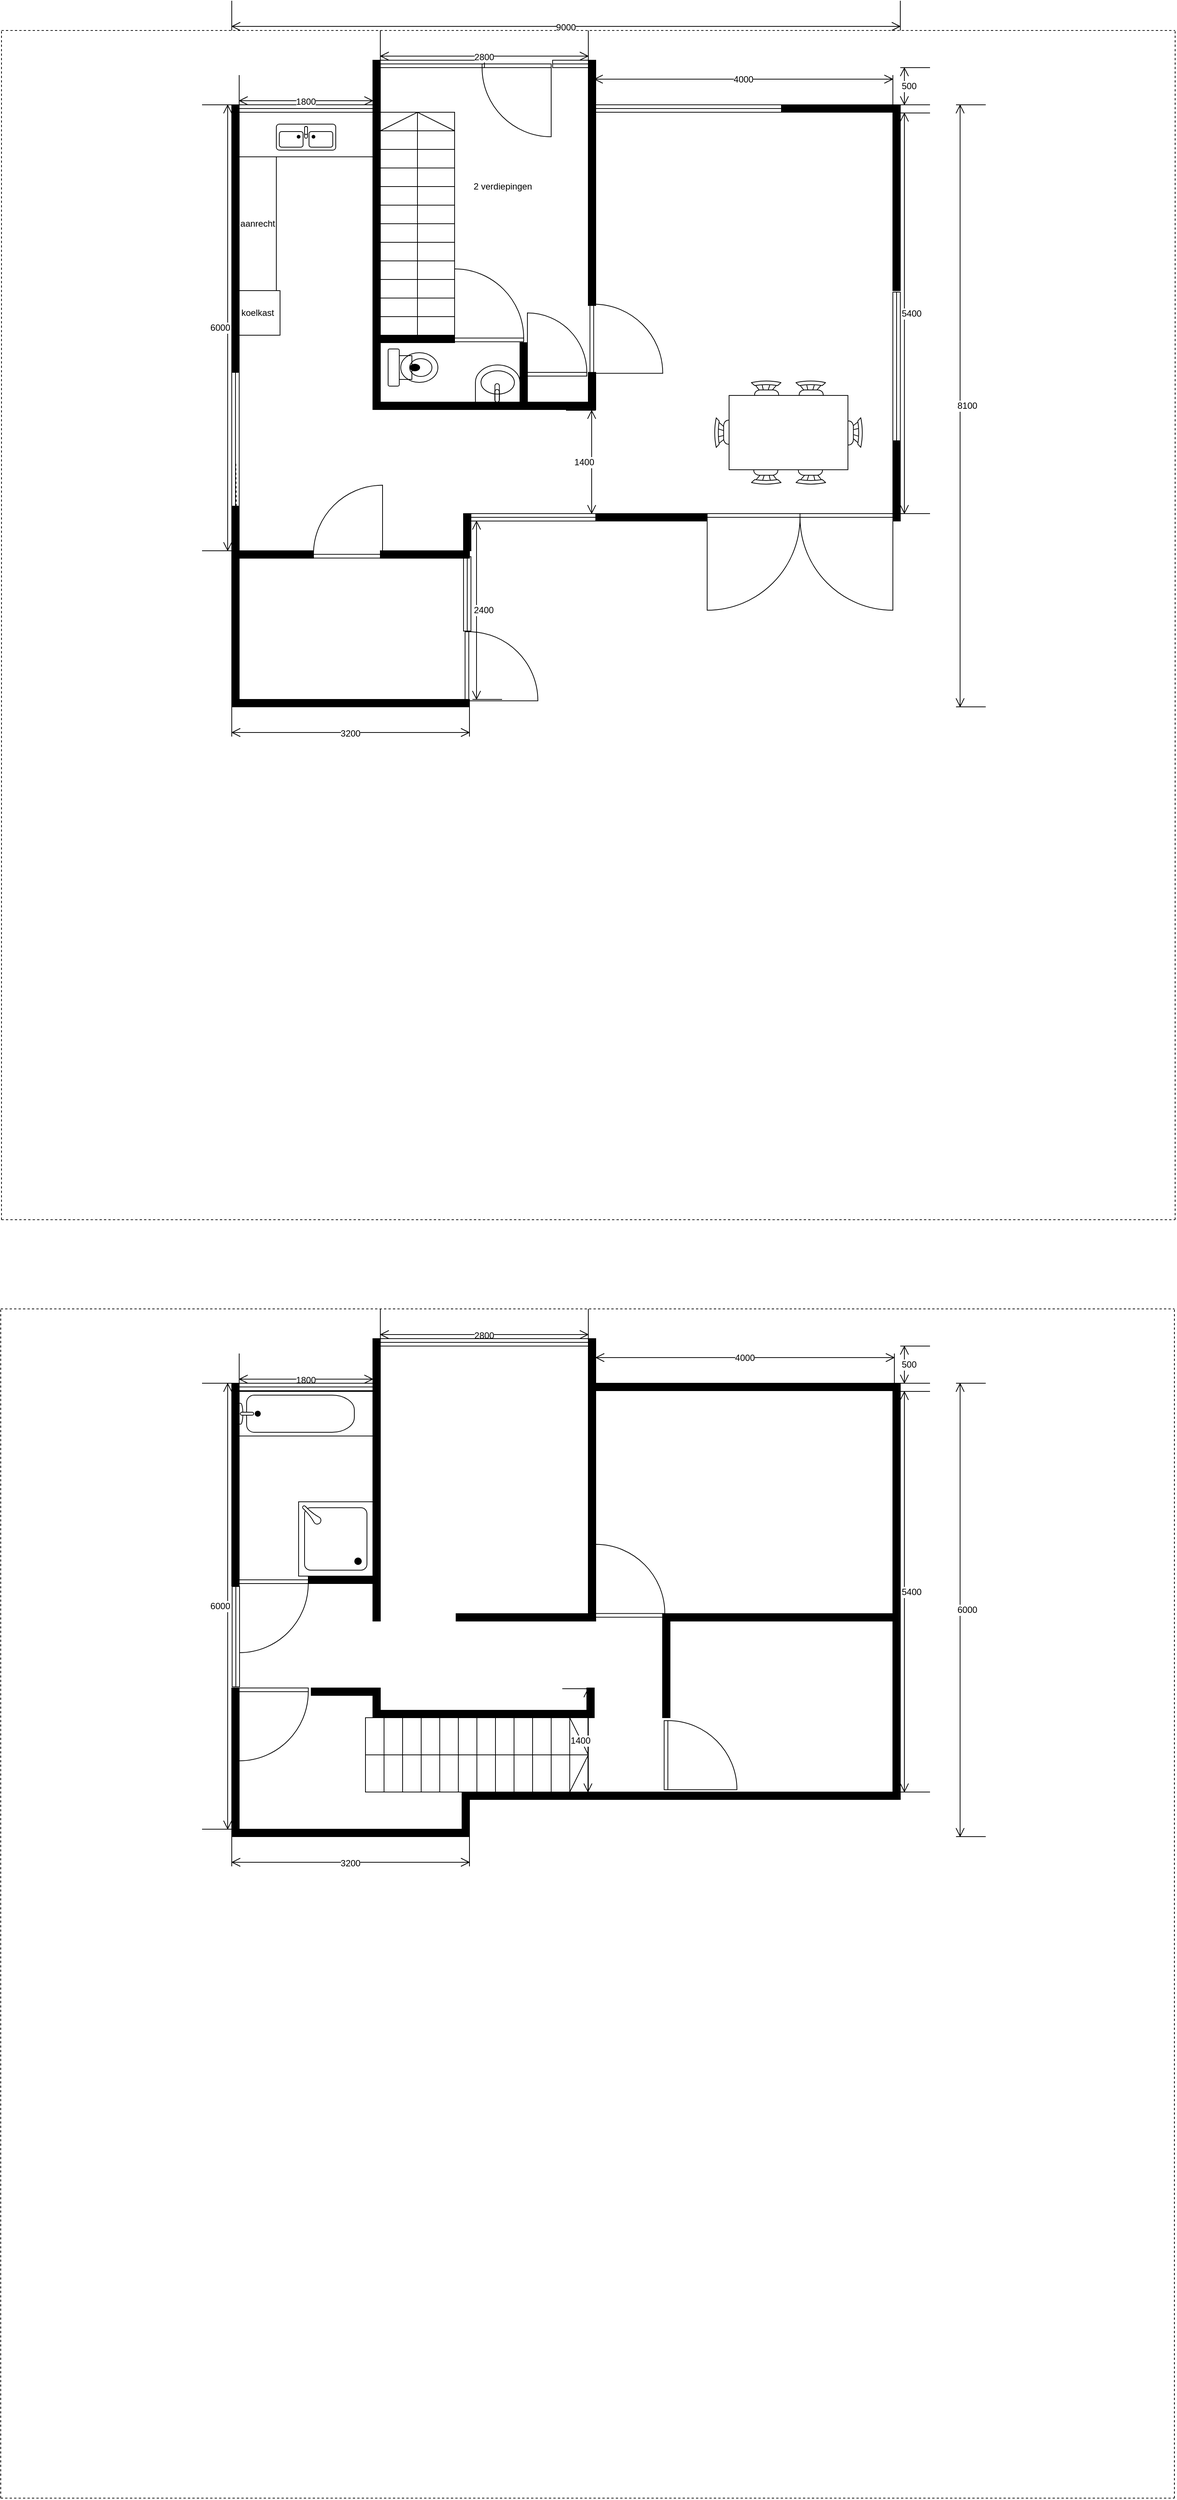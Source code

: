 <mxfile version="12.3.2" type="device" pages="1"><diagram name="Page-1" id="38b20595-45e3-9b7f-d5ca-b57f44c5b66d"><mxGraphModel dx="1300" dy="1983" grid="1" gridSize="10" guides="1" tooltips="1" connect="1" arrows="1" fold="1" page="1" pageScale="1" pageWidth="1100" pageHeight="850" background="#ffffff" math="0" shadow="0"><root><mxCell id="0"/><mxCell id="1" parent="0"/><mxCell id="1JDMGnojku8wExI22cnZ-4" value="" style="verticalLabelPosition=bottom;html=1;verticalAlign=top;align=center;shape=mxgraph.floorplan.wall;fillColor=#000000;direction=south;" parent="1" vertex="1"><mxGeometry x="350" y="140" width="10" height="360" as="geometry"/></mxCell><mxCell id="1JDMGnojku8wExI22cnZ-6" value="" style="verticalLabelPosition=bottom;html=1;verticalAlign=top;align=center;shape=mxgraph.floorplan.stairs;direction=south;fillColor=none;rotation=180;" parent="1" vertex="1"><mxGeometry x="550" y="150" width="100" height="300" as="geometry"/></mxCell><mxCell id="1JDMGnojku8wExI22cnZ-8" value="" style="rounded=0;whiteSpace=wrap;html=1;fillColor=none;" parent="1" vertex="1"><mxGeometry x="360" y="150" width="180" height="60" as="geometry"/></mxCell><mxCell id="1JDMGnojku8wExI22cnZ-10" value="koelkast" style="rounded=0;whiteSpace=wrap;html=1;fillColor=none;" parent="1" vertex="1"><mxGeometry x="355" y="390" width="60" height="60" as="geometry"/></mxCell><mxCell id="1JDMGnojku8wExI22cnZ-11" value="aanrecht" style="rounded=0;whiteSpace=wrap;html=1;fillColor=none;" parent="1" vertex="1"><mxGeometry x="360" y="210" width="50" height="180" as="geometry"/></mxCell><mxCell id="1JDMGnojku8wExI22cnZ-14" value="" style="verticalLabelPosition=bottom;html=1;verticalAlign=top;align=center;shape=mxgraph.floorplan.doorRight;aspect=fixed;fillColor=none;" parent="1" vertex="1"><mxGeometry x="687" y="85" width="93" height="98.81" as="geometry"/></mxCell><mxCell id="1JDMGnojku8wExI22cnZ-16" value="" style="verticalLabelPosition=bottom;html=1;verticalAlign=top;align=center;shape=mxgraph.floorplan.wall;fillColor=#000000;direction=south;" parent="1" vertex="1"><mxGeometry x="830" y="80" width="10" height="330" as="geometry"/></mxCell><UserObject label="2 verdiepingen" placeholders="1" name="Variable" id="1JDMGnojku8wExI22cnZ-18"><mxCell style="text;html=1;strokeColor=none;fillColor=none;align=center;verticalAlign=middle;whiteSpace=wrap;overflow=hidden;" parent="1" vertex="1"><mxGeometry x="670" y="240" width="90" height="20" as="geometry"/></mxCell></UserObject><mxCell id="1JDMGnojku8wExI22cnZ-28" value="" style="verticalLabelPosition=bottom;html=1;verticalAlign=top;align=center;shape=mxgraph.floorplan.wallCorner;fillColor=#000000;direction=south;" parent="1" vertex="1"><mxGeometry x="1090" y="140" width="160" height="250" as="geometry"/></mxCell><mxCell id="1JDMGnojku8wExI22cnZ-29" value="" style="verticalLabelPosition=bottom;html=1;verticalAlign=top;align=center;shape=mxgraph.floorplan.window;fillColor=none;" parent="1" vertex="1"><mxGeometry x="840" y="140" width="250" height="10" as="geometry"/></mxCell><mxCell id="1JDMGnojku8wExI22cnZ-30" value="" style="verticalLabelPosition=bottom;html=1;verticalAlign=top;align=center;shape=mxgraph.floorplan.window;fillColor=none;" parent="1" vertex="1"><mxGeometry x="550" y="80" width="140" height="10" as="geometry"/></mxCell><mxCell id="1JDMGnojku8wExI22cnZ-32" value="" style="verticalLabelPosition=bottom;html=1;verticalAlign=top;align=center;shape=mxgraph.floorplan.window;fillColor=none;" parent="1" vertex="1"><mxGeometry x="360" y="140" width="180" height="10" as="geometry"/></mxCell><mxCell id="1JDMGnojku8wExI22cnZ-33" value="" style="verticalLabelPosition=bottom;html=1;verticalAlign=top;align=center;shape=mxgraph.floorplan.doorLeft;aspect=fixed;fillColor=none;rotation=-90;" parent="1" vertex="1"><mxGeometry x="835" y="405.5" width="93" height="98.58" as="geometry"/></mxCell><mxCell id="1JDMGnojku8wExI22cnZ-49" value="" style="endArrow=none;dashed=1;html=1;" parent="1" edge="1"><mxGeometry width="50" height="50" relative="1" as="geometry"><mxPoint x="40" y="40" as="sourcePoint"/><mxPoint x="1620" y="40" as="targetPoint"/></mxGeometry></mxCell><mxCell id="1JDMGnojku8wExI22cnZ-50" value="" style="endArrow=none;dashed=1;html=1;" parent="1" edge="1"><mxGeometry width="50" height="50" relative="1" as="geometry"><mxPoint x="40" y="1640" as="sourcePoint"/><mxPoint x="1620" y="1640" as="targetPoint"/></mxGeometry></mxCell><mxCell id="1JDMGnojku8wExI22cnZ-51" value="" style="endArrow=none;dashed=1;html=1;" parent="1" edge="1"><mxGeometry width="50" height="50" relative="1" as="geometry"><mxPoint x="1620" y="1640" as="sourcePoint"/><mxPoint x="1620" y="40" as="targetPoint"/></mxGeometry></mxCell><mxCell id="1JDMGnojku8wExI22cnZ-53" value="" style="verticalLabelPosition=bottom;html=1;verticalAlign=top;align=center;shape=mxgraph.floorplan.sink_double;fillColor=none;" parent="1" vertex="1"><mxGeometry x="410" y="166" width="80" height="35" as="geometry"/></mxCell><mxCell id="1JDMGnojku8wExI22cnZ-55" value="" style="verticalLabelPosition=bottom;html=1;verticalAlign=top;align=center;shape=mxgraph.floorplan.toilet;fillColor=none;rotation=-90;" parent="1" vertex="1"><mxGeometry x="569" y="460" width="50" height="67" as="geometry"/></mxCell><mxCell id="1JDMGnojku8wExI22cnZ-56" value="" style="verticalLabelPosition=bottom;html=1;verticalAlign=top;align=center;shape=mxgraph.floorplan.wallCorner;fillColor=#000000;direction=north" parent="1" vertex="1"><mxGeometry x="540" y="80" width="300" height="470" as="geometry"/></mxCell><mxCell id="1JDMGnojku8wExI22cnZ-57" value="" style="verticalLabelPosition=bottom;html=1;verticalAlign=top;align=center;shape=mxgraph.floorplan.wall;fillColor=#000000;direction=south;" parent="1" vertex="1"><mxGeometry x="830" y="500" width="10" height="40" as="geometry"/></mxCell><mxCell id="1JDMGnojku8wExI22cnZ-58" value="" style="verticalLabelPosition=bottom;html=1;verticalAlign=top;align=center;shape=mxgraph.floorplan.wall;fillColor=#000000;" parent="1" vertex="1"><mxGeometry x="550" y="450" width="100" height="10" as="geometry"/></mxCell><mxCell id="1JDMGnojku8wExI22cnZ-59" value="" style="verticalLabelPosition=bottom;html=1;verticalAlign=top;align=center;shape=mxgraph.floorplan.doorRight;aspect=fixed;fillColor=none;rotation=-180;" parent="1" vertex="1"><mxGeometry x="650" y="360" width="93" height="98.81" as="geometry"/></mxCell><mxCell id="1JDMGnojku8wExI22cnZ-60" value="" style="verticalLabelPosition=bottom;html=1;verticalAlign=top;align=center;shape=mxgraph.floorplan.wall;fillColor=#000000;direction=south;" parent="1" vertex="1"><mxGeometry x="738" y="460" width="10" height="90" as="geometry"/></mxCell><mxCell id="1JDMGnojku8wExI22cnZ-61" value="" style="verticalLabelPosition=bottom;html=1;verticalAlign=top;align=center;shape=mxgraph.floorplan.sink_1;fillColor=none;rotation=180;" parent="1" vertex="1"><mxGeometry x="678" y="490" width="60" height="55" as="geometry"/></mxCell><mxCell id="1JDMGnojku8wExI22cnZ-62" value="" style="verticalLabelPosition=bottom;html=1;verticalAlign=top;align=center;shape=mxgraph.floorplan.doorRight;aspect=fixed;fillColor=none;rotation=180;" parent="1" vertex="1"><mxGeometry x="748" y="420" width="80" height="85" as="geometry"/></mxCell><mxCell id="1JDMGnojku8wExI22cnZ-64" value="" style="verticalLabelPosition=bottom;html=1;verticalAlign=top;align=center;shape=mxgraph.floorplan.doorDouble;aspect=fixed;fillColor=none;" parent="1" vertex="1"><mxGeometry x="990" y="690" width="250" height="133" as="geometry"/></mxCell><mxCell id="1JDMGnojku8wExI22cnZ-66" value="" style="verticalLabelPosition=bottom;html=1;verticalAlign=top;align=center;shape=mxgraph.floorplan.window;fillColor=none;" parent="1" vertex="1"><mxGeometry x="670" y="690" width="170" height="10" as="geometry"/></mxCell><mxCell id="1JDMGnojku8wExI22cnZ-67" value="" style="verticalLabelPosition=bottom;html=1;verticalAlign=top;align=center;shape=mxgraph.floorplan.window;fillColor=none;" parent="1" vertex="1"><mxGeometry x="782" y="80" width="48" height="10" as="geometry"/></mxCell><mxCell id="1JDMGnojku8wExI22cnZ-68" value="" style="verticalLabelPosition=bottom;html=1;verticalAlign=top;align=center;shape=mxgraph.floorplan.doorLeft;aspect=fixed;fillColor=none;rotation=-90;" parent="1" vertex="1"><mxGeometry x="667" y="846" width="93" height="98.81" as="geometry"/></mxCell><mxCell id="1JDMGnojku8wExI22cnZ-70" value="" style="verticalLabelPosition=bottom;html=1;verticalAlign=top;align=center;shape=mxgraph.floorplan.window;fillColor=none;rotation=90;" parent="1" vertex="1"><mxGeometry x="617" y="793" width="100" height="10" as="geometry"/></mxCell><mxCell id="1JDMGnojku8wExI22cnZ-74" value="" style="verticalLabelPosition=bottom;html=1;verticalAlign=top;align=center;shape=mxgraph.floorplan.wall;fillColor=#000000;" parent="1" vertex="1"><mxGeometry x="550" y="740" width="120" height="10" as="geometry"/></mxCell><mxCell id="1JDMGnojku8wExI22cnZ-77" value="" style="verticalLabelPosition=bottom;html=1;verticalAlign=top;align=center;shape=mxgraph.floorplan.doorLeft;aspect=fixed;fillColor=none;rotation=180;" parent="1" vertex="1"><mxGeometry x="460" y="651" width="93" height="98.81" as="geometry"/></mxCell><mxCell id="1JDMGnojku8wExI22cnZ-80" value="" style="verticalLabelPosition=bottom;html=1;verticalAlign=top;align=center;shape=mxgraph.floorplan.window;fillColor=none;rotation=-90;" parent="1" vertex="1"><mxGeometry x="263" y="583" width="184" height="10" as="geometry"/></mxCell><mxCell id="1JDMGnojku8wExI22cnZ-83" value="" style="endArrow=none;dashed=1;html=1;" parent="1" source="1JDMGnojku8wExI22cnZ-80" edge="1"><mxGeometry width="50" height="50" relative="1" as="geometry"><mxPoint x="355.187" y="625.5" as="sourcePoint"/><mxPoint x="355.372" y="620" as="targetPoint"/></mxGeometry></mxCell><mxCell id="1JDMGnojku8wExI22cnZ-84" value="4000" style="shape=dimension;direction=west;whiteSpace=wrap;html=1;align=center;points=[];verticalAlign=top;spacingTop=-8;labelBackgroundColor=#ffffff;fillColor=none;" parent="1" vertex="1"><mxGeometry x="838" y="100" width="402" height="40" as="geometry"/></mxCell><mxCell id="1JDMGnojku8wExI22cnZ-85" value="" style="verticalLabelPosition=bottom;html=1;verticalAlign=top;align=center;shape=mxgraph.floorplan.wall;fillColor=#000000;" parent="1" vertex="1"><mxGeometry x="360" y="740" width="100" height="10" as="geometry"/></mxCell><mxCell id="1JDMGnojku8wExI22cnZ-86" value="" style="endArrow=none;dashed=1;html=1;" parent="1" edge="1"><mxGeometry width="50" height="50" relative="1" as="geometry"><mxPoint x="40" y="1640" as="sourcePoint"/><mxPoint x="40" y="40" as="targetPoint"/></mxGeometry></mxCell><mxCell id="1JDMGnojku8wExI22cnZ-93" value="" style="verticalLabelPosition=bottom;html=1;verticalAlign=top;align=center;shape=mxgraph.floorplan.wallCorner;fillColor=#000000;direction=north" parent="1" vertex="1"><mxGeometry x="350" y="680" width="320" height="270" as="geometry"/></mxCell><mxCell id="1JDMGnojku8wExI22cnZ-94" value="" style="verticalLabelPosition=bottom;html=1;verticalAlign=top;align=center;shape=mxgraph.floorplan.window;fillColor=none;rotation=90;" parent="1" vertex="1"><mxGeometry x="1145" y="487" width="200" height="10" as="geometry"/></mxCell><mxCell id="1JDMGnojku8wExI22cnZ-95" value="" style="verticalLabelPosition=bottom;html=1;verticalAlign=top;align=center;shape=mxgraph.floorplan.wall;fillColor=#000000;direction=south;" parent="1" vertex="1"><mxGeometry x="1240" y="593" width="10" height="107" as="geometry"/></mxCell><mxCell id="1JDMGnojku8wExI22cnZ-96" value="1400&lt;br&gt;" style="shape=dimension;direction=north;whiteSpace=wrap;html=1;align=right;points=[];verticalAlign=middle;labelBackgroundColor=#ffffff;fillColor=none;" parent="1" vertex="1"><mxGeometry x="800" y="551" width="40" height="139" as="geometry"/></mxCell><mxCell id="1JDMGnojku8wExI22cnZ-99" value="" style="verticalLabelPosition=bottom;html=1;verticalAlign=top;align=center;shape=mxgraph.floorplan.wall;fillColor=#000000;" parent="1" vertex="1"><mxGeometry x="840" y="690" width="150" height="10" as="geometry"/></mxCell><mxCell id="1JDMGnojku8wExI22cnZ-100" value="" style="verticalLabelPosition=bottom;html=1;verticalAlign=top;align=center;shape=mxgraph.floorplan.wall;fillColor=#000000;direction=south;" parent="1" vertex="1"><mxGeometry x="662" y="690" width="10" height="50" as="geometry"/></mxCell><mxCell id="1JDMGnojku8wExI22cnZ-101" value="" style="endArrow=none;dashed=1;html=1;" parent="1" edge="1"><mxGeometry width="50" height="50" relative="1" as="geometry"><mxPoint x="39" y="1760" as="sourcePoint"/><mxPoint x="1619" y="1760" as="targetPoint"/></mxGeometry></mxCell><mxCell id="1JDMGnojku8wExI22cnZ-102" value="" style="endArrow=none;dashed=1;html=1;" parent="1" edge="1"><mxGeometry width="50" height="50" relative="1" as="geometry"><mxPoint x="39" y="3360" as="sourcePoint"/><mxPoint x="1619" y="3360" as="targetPoint"/></mxGeometry></mxCell><mxCell id="1JDMGnojku8wExI22cnZ-103" value="" style="endArrow=none;dashed=1;html=1;" parent="1" edge="1"><mxGeometry width="50" height="50" relative="1" as="geometry"><mxPoint x="1619" y="3360" as="sourcePoint"/><mxPoint x="1619" y="1760" as="targetPoint"/></mxGeometry></mxCell><mxCell id="1JDMGnojku8wExI22cnZ-104" value="" style="endArrow=none;dashed=1;html=1;" parent="1" edge="1"><mxGeometry width="50" height="50" relative="1" as="geometry"><mxPoint x="39" y="3360" as="sourcePoint"/><mxPoint x="39" y="1760" as="targetPoint"/></mxGeometry></mxCell><mxCell id="1JDMGnojku8wExI22cnZ-105" value="6000" style="shape=dimension;direction=north;whiteSpace=wrap;html=1;align=right;points=[];verticalAlign=middle;labelBackgroundColor=#ffffff;fillColor=none;" parent="1" vertex="1"><mxGeometry x="310" y="140" width="40" height="600" as="geometry"/></mxCell><mxCell id="1JDMGnojku8wExI22cnZ-106" value="1800&lt;br&gt;" style="shape=dimension;whiteSpace=wrap;html=1;align=center;points=[];verticalAlign=bottom;spacingBottom=-5;labelBackgroundColor=#ffffff;fillColor=none;" parent="1" vertex="1"><mxGeometry x="360" y="100" width="180" height="40" as="geometry"/></mxCell><mxCell id="1JDMGnojku8wExI22cnZ-107" value="2800" style="shape=dimension;whiteSpace=wrap;html=1;align=center;points=[];verticalAlign=bottom;spacingBottom=-5;labelBackgroundColor=#ffffff;fillColor=none;" parent="1" vertex="1"><mxGeometry x="550" y="40" width="280" height="40" as="geometry"/></mxCell><mxCell id="1JDMGnojku8wExI22cnZ-108" value="9000&lt;br&gt;" style="shape=dimension;whiteSpace=wrap;html=1;align=center;points=[];verticalAlign=bottom;spacingBottom=-5;labelBackgroundColor=#ffffff;fillColor=none;" parent="1" vertex="1"><mxGeometry x="350" width="900" height="40" as="geometry"/></mxCell><mxCell id="1JDMGnojku8wExI22cnZ-109" value="8100" style="shape=dimension;direction=south;whiteSpace=wrap;html=1;align=left;points=[];verticalAlign=middle;labelBackgroundColor=#ffffff;fillColor=none;" parent="1" vertex="1"><mxGeometry x="1325" y="140" width="40" height="810" as="geometry"/></mxCell><mxCell id="1JDMGnojku8wExI22cnZ-111" value="5400" style="shape=dimension;direction=south;whiteSpace=wrap;html=1;align=left;points=[];verticalAlign=middle;labelBackgroundColor=#ffffff;fillColor=none;" parent="1" vertex="1"><mxGeometry x="1250" y="151" width="40" height="539" as="geometry"/></mxCell><mxCell id="1JDMGnojku8wExI22cnZ-112" value="2400&lt;br&gt;" style="shape=dimension;direction=south;whiteSpace=wrap;html=1;align=left;points=[];verticalAlign=middle;labelBackgroundColor=#ffffff;fillColor=none;" parent="1" vertex="1"><mxGeometry x="674" y="700" width="40" height="240" as="geometry"/></mxCell><mxCell id="1JDMGnojku8wExI22cnZ-113" value="500" style="shape=dimension;direction=south;whiteSpace=wrap;html=1;align=left;points=[];verticalAlign=middle;labelBackgroundColor=#ffffff;fillColor=none;" parent="1" vertex="1"><mxGeometry x="1250" y="90" width="40" height="50" as="geometry"/></mxCell><mxCell id="sP8TrKM2C8Txnygdj8B0-2" value="4000" style="shape=dimension;direction=west;whiteSpace=wrap;html=1;align=center;points=[];verticalAlign=top;spacingTop=-8;labelBackgroundColor=#ffffff;fillColor=none;" vertex="1" parent="1"><mxGeometry x="840" y="1820" width="402" height="40" as="geometry"/></mxCell><mxCell id="sP8TrKM2C8Txnygdj8B0-3" value="1800&lt;br&gt;" style="shape=dimension;whiteSpace=wrap;html=1;align=center;points=[];verticalAlign=bottom;spacingBottom=-5;labelBackgroundColor=#ffffff;fillColor=none;" vertex="1" parent="1"><mxGeometry x="360" y="1820" width="180" height="40" as="geometry"/></mxCell><mxCell id="sP8TrKM2C8Txnygdj8B0-4" value="2800" style="shape=dimension;whiteSpace=wrap;html=1;align=center;points=[];verticalAlign=bottom;spacingBottom=-5;labelBackgroundColor=#ffffff;fillColor=none;" vertex="1" parent="1"><mxGeometry x="550" y="1760" width="280" height="40" as="geometry"/></mxCell><mxCell id="sP8TrKM2C8Txnygdj8B0-5" value="500" style="shape=dimension;direction=south;whiteSpace=wrap;html=1;align=left;points=[];verticalAlign=middle;labelBackgroundColor=#ffffff;fillColor=none;" vertex="1" parent="1"><mxGeometry x="1250" y="1810" width="40" height="50" as="geometry"/></mxCell><mxCell id="sP8TrKM2C8Txnygdj8B0-6" value="" style="verticalLabelPosition=bottom;html=1;verticalAlign=top;align=center;shape=mxgraph.floorplan.window;" vertex="1" parent="1"><mxGeometry x="550" y="1800" width="280" height="10" as="geometry"/></mxCell><mxCell id="sP8TrKM2C8Txnygdj8B0-13" value="6000" style="shape=dimension;direction=north;whiteSpace=wrap;html=1;align=right;points=[];verticalAlign=middle;labelBackgroundColor=#ffffff;fillColor=none;" vertex="1" parent="1"><mxGeometry x="310" y="1860" width="40" height="600" as="geometry"/></mxCell><mxCell id="sP8TrKM2C8Txnygdj8B0-14" value="6000" style="shape=dimension;direction=south;whiteSpace=wrap;html=1;align=left;points=[];verticalAlign=middle;labelBackgroundColor=#ffffff;fillColor=none;" vertex="1" parent="1"><mxGeometry x="1325" y="1860" width="40" height="610" as="geometry"/></mxCell><mxCell id="sP8TrKM2C8Txnygdj8B0-15" value="5400" style="shape=dimension;direction=south;whiteSpace=wrap;html=1;align=left;points=[];verticalAlign=middle;labelBackgroundColor=#ffffff;fillColor=none;" vertex="1" parent="1"><mxGeometry x="1250" y="1871" width="40" height="539" as="geometry"/></mxCell><mxCell id="sP8TrKM2C8Txnygdj8B0-16" value="" style="verticalLabelPosition=bottom;html=1;verticalAlign=top;align=center;shape=mxgraph.floorplan.wallCorner;fillColor=#000000;direction=north" vertex="1" parent="1"><mxGeometry x="350" y="2270" width="320" height="200" as="geometry"/></mxCell><mxCell id="sP8TrKM2C8Txnygdj8B0-17" value="" style="verticalLabelPosition=bottom;html=1;verticalAlign=top;align=center;shape=mxgraph.floorplan.wallCorner;fillColor=#000000;direction=south;" vertex="1" parent="1"><mxGeometry x="840" y="1860" width="410" height="560" as="geometry"/></mxCell><mxCell id="sP8TrKM2C8Txnygdj8B0-18" value="3200" style="shape=dimension;whiteSpace=wrap;html=1;align=center;points=[];verticalAlign=bottom;spacingBottom=-5;labelBackgroundColor=#ffffff" vertex="1" parent="1"><mxGeometry x="350" y="950" width="320" height="40" as="geometry"/></mxCell><mxCell id="sP8TrKM2C8Txnygdj8B0-19" value="3200" style="shape=dimension;whiteSpace=wrap;html=1;align=center;points=[];verticalAlign=bottom;spacingBottom=-5;labelBackgroundColor=#ffffff" vertex="1" parent="1"><mxGeometry x="350" y="2470" width="320" height="40" as="geometry"/></mxCell><mxCell id="sP8TrKM2C8Txnygdj8B0-20" value="" style="verticalLabelPosition=bottom;html=1;verticalAlign=top;align=center;shape=mxgraph.floorplan.wall;fillColor=#000000;" vertex="1" parent="1"><mxGeometry x="660" y="2410" width="580" height="10" as="geometry"/></mxCell><mxCell id="sP8TrKM2C8Txnygdj8B0-21" value="" style="verticalLabelPosition=bottom;html=1;verticalAlign=top;align=center;shape=mxgraph.floorplan.wall;fillColor=#000000;direction=south;" vertex="1" parent="1"><mxGeometry x="660" y="2420" width="10" height="40" as="geometry"/></mxCell><mxCell id="sP8TrKM2C8Txnygdj8B0-22" value="" style="verticalLabelPosition=bottom;html=1;verticalAlign=top;align=center;shape=mxgraph.floorplan.wall;fillColor=#000000;direction=south;" vertex="1" parent="1"><mxGeometry x="830" y="1800" width="10" height="380" as="geometry"/></mxCell><mxCell id="sP8TrKM2C8Txnygdj8B0-23" value="" style="verticalLabelPosition=bottom;html=1;verticalAlign=top;align=center;shape=mxgraph.floorplan.wall;fillColor=#000000;direction=south;" vertex="1" parent="1"><mxGeometry x="540" y="1800" width="10" height="380" as="geometry"/></mxCell><mxCell id="sP8TrKM2C8Txnygdj8B0-25" value="" style="verticalLabelPosition=bottom;html=1;verticalAlign=top;align=center;shape=mxgraph.floorplan.window;" vertex="1" parent="1"><mxGeometry x="360" y="1860" width="180" height="10" as="geometry"/></mxCell><mxCell id="sP8TrKM2C8Txnygdj8B0-26" value="" style="verticalLabelPosition=bottom;html=1;verticalAlign=top;align=center;shape=mxgraph.floorplan.bathtub;" vertex="1" parent="1"><mxGeometry x="360" y="1871" width="180" height="60" as="geometry"/></mxCell><mxCell id="sP8TrKM2C8Txnygdj8B0-27" value="" style="verticalLabelPosition=bottom;html=1;verticalAlign=top;align=center;shape=mxgraph.floorplan.shower;rotation=-90;" vertex="1" parent="1"><mxGeometry x="440" y="2019.5" width="100" height="100" as="geometry"/></mxCell><mxCell id="sP8TrKM2C8Txnygdj8B0-28" value="" style="verticalLabelPosition=bottom;html=1;verticalAlign=top;align=center;shape=mxgraph.floorplan.doorLeft;aspect=fixed;" vertex="1" parent="1"><mxGeometry x="360" y="2124.5" width="93" height="98.81" as="geometry"/></mxCell><mxCell id="sP8TrKM2C8Txnygdj8B0-29" value="" style="verticalLabelPosition=bottom;html=1;verticalAlign=top;align=center;shape=mxgraph.floorplan.wall;fillColor=#000000;" vertex="1" parent="1"><mxGeometry x="453" y="2119.5" width="86" height="10" as="geometry"/></mxCell><mxCell id="sP8TrKM2C8Txnygdj8B0-30" value="" style="verticalLabelPosition=bottom;html=1;verticalAlign=top;align=center;shape=mxgraph.floorplan.chair;shadow=0;" vertex="1" parent="1"><mxGeometry x="1049.5" y="511" width="40" height="52" as="geometry"/></mxCell><mxCell id="sP8TrKM2C8Txnygdj8B0-31" value="" style="verticalLabelPosition=bottom;html=1;verticalAlign=top;align=center;shape=mxgraph.floorplan.chair;shadow=0;direction=west;" vertex="1" parent="1"><mxGeometry x="1049.5" y="599" width="40" height="52" as="geometry"/></mxCell><mxCell id="sP8TrKM2C8Txnygdj8B0-32" value="" style="verticalLabelPosition=bottom;html=1;verticalAlign=top;align=center;shape=mxgraph.floorplan.chair;shadow=0;direction=north;" vertex="1" parent="1"><mxGeometry x="999.5" y="561" width="52" height="40" as="geometry"/></mxCell><mxCell id="sP8TrKM2C8Txnygdj8B0-33" value="" style="verticalLabelPosition=bottom;html=1;verticalAlign=top;align=center;shape=mxgraph.floorplan.chair;shadow=0;direction=south" vertex="1" parent="1"><mxGeometry x="1147.5" y="561" width="52" height="40" as="geometry"/></mxCell><mxCell id="sP8TrKM2C8Txnygdj8B0-34" value="" style="verticalLabelPosition=bottom;html=1;verticalAlign=top;align=center;shape=mxgraph.floorplan.chair;shadow=0;" vertex="1" parent="1"><mxGeometry x="1109.5" y="511" width="40" height="52" as="geometry"/></mxCell><mxCell id="sP8TrKM2C8Txnygdj8B0-35" value="" style="verticalLabelPosition=bottom;html=1;verticalAlign=top;align=center;shape=mxgraph.floorplan.chair;shadow=0;direction=west;" vertex="1" parent="1"><mxGeometry x="1109.5" y="599" width="40" height="52" as="geometry"/></mxCell><mxCell id="sP8TrKM2C8Txnygdj8B0-36" value="" style="shape=rect;shadow=0;" vertex="1" parent="1"><mxGeometry x="1019.5" y="531" width="160" height="100" as="geometry"/></mxCell><mxCell id="sP8TrKM2C8Txnygdj8B0-40" value="" style="verticalLabelPosition=bottom;html=1;verticalAlign=top;align=center;shape=mxgraph.floorplan.doorRight;aspect=fixed;rotation=-180;" vertex="1" parent="1"><mxGeometry x="840" y="2076" width="93" height="98.81" as="geometry"/></mxCell><mxCell id="sP8TrKM2C8Txnygdj8B0-41" value="" style="verticalLabelPosition=bottom;html=1;verticalAlign=top;align=center;shape=mxgraph.floorplan.wall;fillColor=#000000;" vertex="1" parent="1"><mxGeometry x="930" y="2170" width="310" height="10" as="geometry"/></mxCell><mxCell id="sP8TrKM2C8Txnygdj8B0-42" value="" style="verticalLabelPosition=bottom;html=1;verticalAlign=top;align=center;shape=mxgraph.floorplan.stairs;" vertex="1" parent="1"><mxGeometry x="530" y="2310" width="300" height="100" as="geometry"/></mxCell><mxCell id="sP8TrKM2C8Txnygdj8B0-43" value="" style="verticalLabelPosition=bottom;html=1;verticalAlign=top;align=center;shape=mxgraph.floorplan.wall;fillColor=#000000;direction=south;" vertex="1" parent="1"><mxGeometry x="930" y="2180" width="10" height="130" as="geometry"/></mxCell><mxCell id="sP8TrKM2C8Txnygdj8B0-44" value="" style="verticalLabelPosition=bottom;html=1;verticalAlign=top;align=center;shape=mxgraph.floorplan.doorLeft;aspect=fixed;rotation=-90;" vertex="1" parent="1"><mxGeometry x="935" y="2311" width="93" height="98.81" as="geometry"/></mxCell><mxCell id="sP8TrKM2C8Txnygdj8B0-45" value="1400&lt;br&gt;" style="shape=dimension;direction=north;whiteSpace=wrap;html=1;align=right;points=[];verticalAlign=middle;labelBackgroundColor=#ffffff;fillColor=none;" vertex="1" parent="1"><mxGeometry x="795" y="2271" width="40" height="139" as="geometry"/></mxCell><mxCell id="sP8TrKM2C8Txnygdj8B0-47" value="" style="verticalLabelPosition=bottom;html=1;verticalAlign=top;align=center;shape=mxgraph.floorplan.wall;fillColor=#000000;" vertex="1" parent="1"><mxGeometry x="540" y="2300" width="298" height="10" as="geometry"/></mxCell><mxCell id="sP8TrKM2C8Txnygdj8B0-48" value="" style="verticalLabelPosition=bottom;html=1;verticalAlign=top;align=center;shape=mxgraph.floorplan.wall;fillColor=#000000;" vertex="1" parent="1"><mxGeometry x="652" y="2170" width="178" height="10" as="geometry"/></mxCell><mxCell id="sP8TrKM2C8Txnygdj8B0-49" value="" style="verticalLabelPosition=bottom;html=1;verticalAlign=top;align=center;shape=mxgraph.floorplan.wall;fillColor=#000000;direction=south;" vertex="1" parent="1"><mxGeometry x="828" y="2270" width="10" height="30" as="geometry"/></mxCell><mxCell id="sP8TrKM2C8Txnygdj8B0-53" value="" style="verticalLabelPosition=bottom;html=1;verticalAlign=top;align=center;shape=mxgraph.floorplan.wall;fillColor=#000000;direction=south;" vertex="1" parent="1"><mxGeometry x="540" y="2270" width="10" height="30" as="geometry"/></mxCell><mxCell id="sP8TrKM2C8Txnygdj8B0-54" value="" style="verticalLabelPosition=bottom;html=1;verticalAlign=top;align=center;shape=mxgraph.floorplan.doorLeft;aspect=fixed;rotation=0;" vertex="1" parent="1"><mxGeometry x="360" y="2270" width="93" height="98.81" as="geometry"/></mxCell><mxCell id="sP8TrKM2C8Txnygdj8B0-55" value="" style="verticalLabelPosition=bottom;html=1;verticalAlign=top;align=center;shape=mxgraph.floorplan.wall;fillColor=#000000;" vertex="1" parent="1"><mxGeometry x="457" y="2270" width="83" height="10" as="geometry"/></mxCell><mxCell id="sP8TrKM2C8Txnygdj8B0-57" value="" style="verticalLabelPosition=bottom;html=1;verticalAlign=top;align=center;shape=mxgraph.floorplan.window;rotation=90;" vertex="1" parent="1"><mxGeometry x="288" y="2196" width="135" height="10" as="geometry"/></mxCell><mxCell id="sP8TrKM2C8Txnygdj8B0-59" value="" style="verticalLabelPosition=bottom;html=1;verticalAlign=top;align=center;shape=mxgraph.floorplan.wall;fillColor=#000000;direction=south;" vertex="1" parent="1"><mxGeometry x="350" y="1860" width="10" height="273" as="geometry"/></mxCell></root></mxGraphModel></diagram></mxfile>